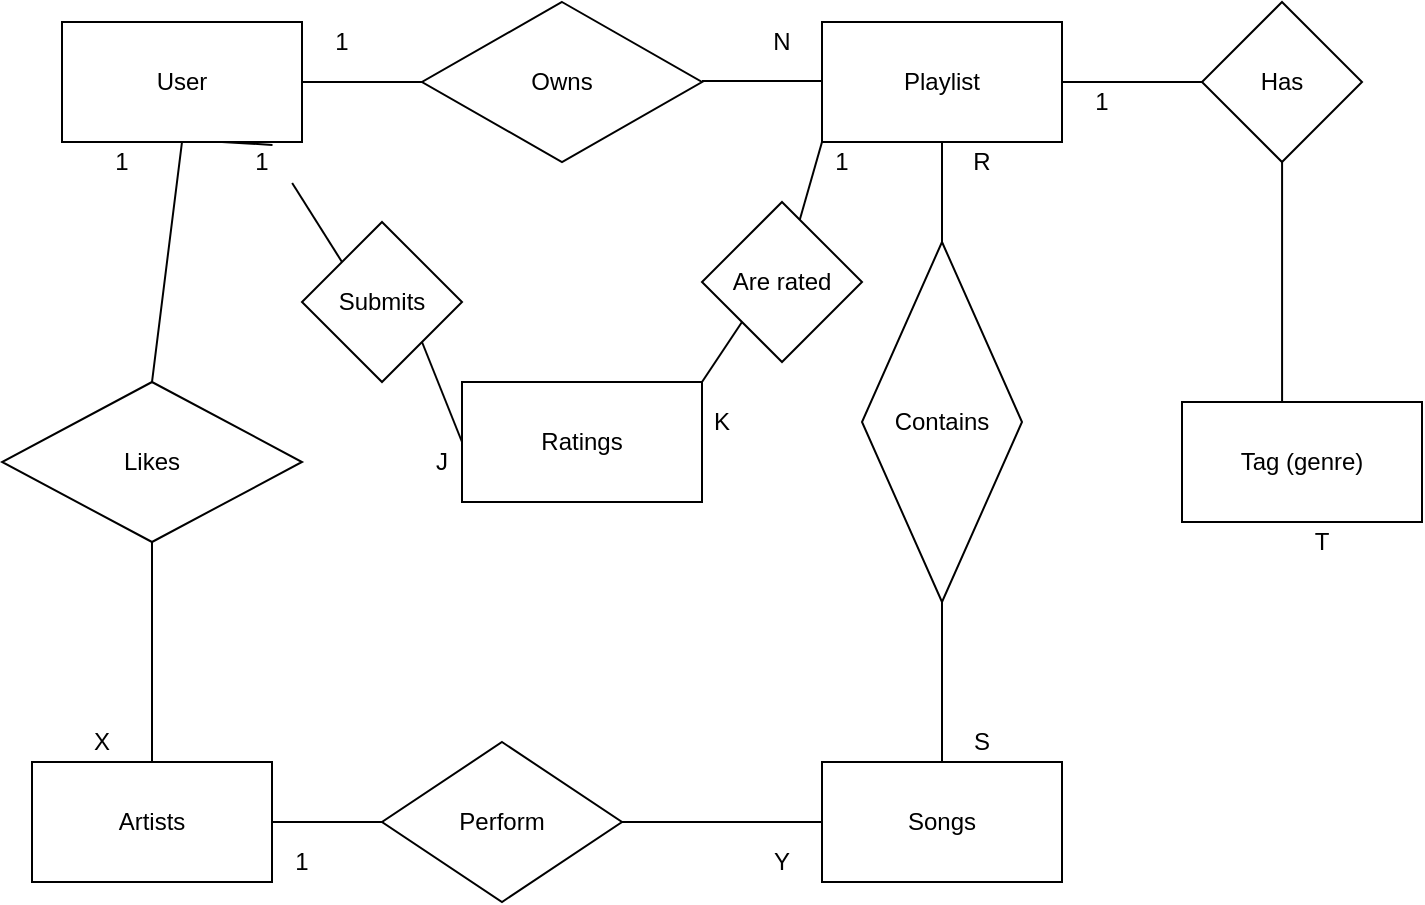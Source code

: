 <mxfile version="12.6.6" type="device"><diagram id="C5RBs43oDa-KdzZeNtuy" name="Page-1"><mxGraphModel dx="988" dy="632" grid="1" gridSize="10" guides="1" tooltips="1" connect="1" arrows="1" fold="1" page="1" pageScale="1" pageWidth="827" pageHeight="1169" math="0" shadow="0"><root><mxCell id="WIyWlLk6GJQsqaUBKTNV-0"/><mxCell id="WIyWlLk6GJQsqaUBKTNV-1" parent="WIyWlLk6GJQsqaUBKTNV-0"/><mxCell id="ZBCarf4nbqw0AknmFumi-13" style="edgeStyle=orthogonalEdgeStyle;rounded=0;orthogonalLoop=1;jettySize=auto;html=1;exitX=1;exitY=0.5;exitDx=0;exitDy=0;entryX=0;entryY=0.5;entryDx=0;entryDy=0;endArrow=none;endFill=0;" parent="WIyWlLk6GJQsqaUBKTNV-1" source="ZBCarf4nbqw0AknmFumi-3" target="ZBCarf4nbqw0AknmFumi-5" edge="1"><mxGeometry relative="1" as="geometry"/></mxCell><mxCell id="ZBCarf4nbqw0AknmFumi-3" value="User" style="rounded=0;whiteSpace=wrap;html=1;" parent="WIyWlLk6GJQsqaUBKTNV-1" vertex="1"><mxGeometry x="70" y="120" width="120" height="60" as="geometry"/></mxCell><mxCell id="ZBCarf4nbqw0AknmFumi-18" value="" style="edgeStyle=orthogonalEdgeStyle;rounded=0;orthogonalLoop=1;jettySize=auto;html=1;endArrow=none;endFill=0;" parent="WIyWlLk6GJQsqaUBKTNV-1" source="ZBCarf4nbqw0AknmFumi-24" target="ZBCarf4nbqw0AknmFumi-17" edge="1"><mxGeometry relative="1" as="geometry"><Array as="points"><mxPoint x="510" y="210"/><mxPoint x="510" y="210"/></Array></mxGeometry></mxCell><mxCell id="QiQay81E_IuYFBqlehbm-4" style="edgeStyle=orthogonalEdgeStyle;rounded=0;orthogonalLoop=1;jettySize=auto;html=1;exitX=1;exitY=0.5;exitDx=0;exitDy=0;entryX=0;entryY=0.5;entryDx=0;entryDy=0;endArrow=none;endFill=0;" parent="WIyWlLk6GJQsqaUBKTNV-1" source="ZBCarf4nbqw0AknmFumi-4" target="QiQay81E_IuYFBqlehbm-3" edge="1"><mxGeometry relative="1" as="geometry"/></mxCell><mxCell id="ZBCarf4nbqw0AknmFumi-4" value="Playlist" style="rounded=0;whiteSpace=wrap;html=1;" parent="WIyWlLk6GJQsqaUBKTNV-1" vertex="1"><mxGeometry x="450" y="120" width="120" height="60" as="geometry"/></mxCell><mxCell id="ZBCarf4nbqw0AknmFumi-5" value="Owns" style="rhombus;whiteSpace=wrap;html=1;" parent="WIyWlLk6GJQsqaUBKTNV-1" vertex="1"><mxGeometry x="250" y="110" width="140" height="80" as="geometry"/></mxCell><mxCell id="ZBCarf4nbqw0AknmFumi-15" style="edgeStyle=orthogonalEdgeStyle;rounded=0;orthogonalLoop=1;jettySize=auto;html=1;exitX=1;exitY=0.5;exitDx=0;exitDy=0;entryX=0;entryY=0.5;entryDx=0;entryDy=0;endArrow=none;endFill=0;" parent="WIyWlLk6GJQsqaUBKTNV-1" edge="1"><mxGeometry relative="1" as="geometry"><mxPoint x="390" y="149.5" as="sourcePoint"/><mxPoint x="450" y="149.5" as="targetPoint"/></mxGeometry></mxCell><mxCell id="ZBCarf4nbqw0AknmFumi-20" value="" style="edgeStyle=orthogonalEdgeStyle;rounded=0;orthogonalLoop=1;jettySize=auto;html=1;endArrow=none;endFill=0;" parent="WIyWlLk6GJQsqaUBKTNV-1" source="ZBCarf4nbqw0AknmFumi-17" edge="1"><mxGeometry relative="1" as="geometry"><mxPoint x="510" y="490" as="targetPoint"/></mxGeometry></mxCell><mxCell id="ZBCarf4nbqw0AknmFumi-17" value="Contains" style="rhombus;whiteSpace=wrap;html=1;" parent="WIyWlLk6GJQsqaUBKTNV-1" vertex="1"><mxGeometry x="470" y="230" width="80" height="180" as="geometry"/></mxCell><mxCell id="ZBCarf4nbqw0AknmFumi-21" value="Songs" style="rounded=0;whiteSpace=wrap;html=1;" parent="WIyWlLk6GJQsqaUBKTNV-1" vertex="1"><mxGeometry x="450" y="490" width="120" height="60" as="geometry"/></mxCell><mxCell id="ZBCarf4nbqw0AknmFumi-22" value="1" style="text;html=1;strokeColor=none;fillColor=none;align=center;verticalAlign=middle;whiteSpace=wrap;rounded=0;" parent="WIyWlLk6GJQsqaUBKTNV-1" vertex="1"><mxGeometry x="190" y="120" width="40" height="20" as="geometry"/></mxCell><mxCell id="ZBCarf4nbqw0AknmFumi-23" value="N" style="text;html=1;strokeColor=none;fillColor=none;align=center;verticalAlign=middle;whiteSpace=wrap;rounded=0;" parent="WIyWlLk6GJQsqaUBKTNV-1" vertex="1"><mxGeometry x="410" y="120" width="40" height="20" as="geometry"/></mxCell><mxCell id="ZBCarf4nbqw0AknmFumi-24" value="R" style="text;html=1;strokeColor=none;fillColor=none;align=center;verticalAlign=middle;whiteSpace=wrap;rounded=0;" parent="WIyWlLk6GJQsqaUBKTNV-1" vertex="1"><mxGeometry x="510" y="180" width="40" height="20" as="geometry"/></mxCell><mxCell id="ZBCarf4nbqw0AknmFumi-25" value="" style="edgeStyle=orthogonalEdgeStyle;rounded=0;orthogonalLoop=1;jettySize=auto;html=1;endArrow=none;endFill=0;" parent="WIyWlLk6GJQsqaUBKTNV-1" source="ZBCarf4nbqw0AknmFumi-4" edge="1"><mxGeometry relative="1" as="geometry"><mxPoint x="510" y="180" as="sourcePoint"/><mxPoint x="510" y="200" as="targetPoint"/></mxGeometry></mxCell><mxCell id="ZBCarf4nbqw0AknmFumi-26" value="S" style="text;html=1;strokeColor=none;fillColor=none;align=center;verticalAlign=middle;whiteSpace=wrap;rounded=0;" parent="WIyWlLk6GJQsqaUBKTNV-1" vertex="1"><mxGeometry x="510" y="470" width="40" height="20" as="geometry"/></mxCell><mxCell id="ZBCarf4nbqw0AknmFumi-27" value="Ratings" style="rounded=0;whiteSpace=wrap;html=1;" parent="WIyWlLk6GJQsqaUBKTNV-1" vertex="1"><mxGeometry x="270" y="300" width="120" height="60" as="geometry"/></mxCell><mxCell id="ZBCarf4nbqw0AknmFumi-29" value="Submits" style="rhombus;whiteSpace=wrap;html=1;" parent="WIyWlLk6GJQsqaUBKTNV-1" vertex="1"><mxGeometry x="190" y="220" width="80" height="80" as="geometry"/></mxCell><mxCell id="ZBCarf4nbqw0AknmFumi-30" value="Are rated" style="rhombus;whiteSpace=wrap;html=1;" parent="WIyWlLk6GJQsqaUBKTNV-1" vertex="1"><mxGeometry x="390" y="210" width="80" height="80" as="geometry"/></mxCell><mxCell id="ZBCarf4nbqw0AknmFumi-31" value="" style="endArrow=none;html=1;exitX=0;exitY=0;exitDx=0;exitDy=0;entryX=0.877;entryY=1.024;entryDx=0;entryDy=0;entryPerimeter=0;" parent="WIyWlLk6GJQsqaUBKTNV-1" source="XcTsZp_7RoY_Qfn9qwoV-18" edge="1" target="ZBCarf4nbqw0AknmFumi-3"><mxGeometry width="50" height="50" relative="1" as="geometry"><mxPoint x="80" y="230" as="sourcePoint"/><mxPoint x="130" y="120" as="targetPoint"/></mxGeometry></mxCell><mxCell id="ZBCarf4nbqw0AknmFumi-33" value="" style="endArrow=none;html=1;exitX=0;exitY=0.5;exitDx=0;exitDy=0;entryX=1;entryY=1;entryDx=0;entryDy=0;" parent="WIyWlLk6GJQsqaUBKTNV-1" edge="1" target="ZBCarf4nbqw0AknmFumi-29" source="ZBCarf4nbqw0AknmFumi-27"><mxGeometry width="50" height="50" relative="1" as="geometry"><mxPoint x="230" y="320" as="sourcePoint"/><mxPoint x="250" y="290" as="targetPoint"/></mxGeometry></mxCell><mxCell id="ZBCarf4nbqw0AknmFumi-34" value="" style="endArrow=none;html=1;entryX=0.25;entryY=0;entryDx=0;entryDy=0;" parent="WIyWlLk6GJQsqaUBKTNV-1" source="ZBCarf4nbqw0AknmFumi-30" edge="1" target="ZBCarf4nbqw0AknmFumi-39"><mxGeometry width="50" height="50" relative="1" as="geometry"><mxPoint x="480" y="230" as="sourcePoint"/><mxPoint x="450" y="180" as="targetPoint"/></mxGeometry></mxCell><mxCell id="ZBCarf4nbqw0AknmFumi-35" value="" style="endArrow=none;html=1;exitX=1;exitY=0;exitDx=0;exitDy=0;entryX=0;entryY=1;entryDx=0;entryDy=0;" parent="WIyWlLk6GJQsqaUBKTNV-1" source="ZBCarf4nbqw0AknmFumi-27" target="ZBCarf4nbqw0AknmFumi-30" edge="1"><mxGeometry width="50" height="50" relative="1" as="geometry"><mxPoint x="291.333" y="321.333" as="sourcePoint"/><mxPoint x="350" y="270" as="targetPoint"/></mxGeometry></mxCell><mxCell id="ZBCarf4nbqw0AknmFumi-36" value="1" style="text;html=1;strokeColor=none;fillColor=none;align=center;verticalAlign=middle;whiteSpace=wrap;rounded=0;" parent="WIyWlLk6GJQsqaUBKTNV-1" vertex="1"><mxGeometry x="80" y="180" width="40" height="20" as="geometry"/></mxCell><mxCell id="ZBCarf4nbqw0AknmFumi-37" value="J" style="text;html=1;strokeColor=none;fillColor=none;align=center;verticalAlign=middle;whiteSpace=wrap;rounded=0;" parent="WIyWlLk6GJQsqaUBKTNV-1" vertex="1"><mxGeometry x="240" y="330" width="40" height="20" as="geometry"/></mxCell><mxCell id="ZBCarf4nbqw0AknmFumi-38" value="K" style="text;html=1;strokeColor=none;fillColor=none;align=center;verticalAlign=middle;whiteSpace=wrap;rounded=0;" parent="WIyWlLk6GJQsqaUBKTNV-1" vertex="1"><mxGeometry x="380" y="310" width="40" height="20" as="geometry"/></mxCell><mxCell id="ZBCarf4nbqw0AknmFumi-39" value="1" style="text;html=1;strokeColor=none;fillColor=none;align=center;verticalAlign=middle;whiteSpace=wrap;rounded=0;" parent="WIyWlLk6GJQsqaUBKTNV-1" vertex="1"><mxGeometry x="440" y="180" width="40" height="20" as="geometry"/></mxCell><mxCell id="QiQay81E_IuYFBqlehbm-6" style="edgeStyle=orthogonalEdgeStyle;rounded=0;orthogonalLoop=1;jettySize=auto;html=1;entryX=0.417;entryY=0.033;entryDx=0;entryDy=0;entryPerimeter=0;endArrow=none;endFill=0;" parent="WIyWlLk6GJQsqaUBKTNV-1" source="QiQay81E_IuYFBqlehbm-3" target="QiQay81E_IuYFBqlehbm-5" edge="1"><mxGeometry relative="1" as="geometry"/></mxCell><mxCell id="QiQay81E_IuYFBqlehbm-3" value="Has" style="rhombus;whiteSpace=wrap;html=1;" parent="WIyWlLk6GJQsqaUBKTNV-1" vertex="1"><mxGeometry x="640" y="110" width="80" height="80" as="geometry"/></mxCell><mxCell id="QiQay81E_IuYFBqlehbm-5" value="Tag (genre)" style="rounded=0;whiteSpace=wrap;html=1;" parent="WIyWlLk6GJQsqaUBKTNV-1" vertex="1"><mxGeometry x="630" y="310" width="120" height="60" as="geometry"/></mxCell><mxCell id="XcTsZp_7RoY_Qfn9qwoV-0" value="Likes" style="rhombus;whiteSpace=wrap;html=1;" vertex="1" parent="WIyWlLk6GJQsqaUBKTNV-1"><mxGeometry x="40" y="300" width="150" height="80" as="geometry"/></mxCell><mxCell id="XcTsZp_7RoY_Qfn9qwoV-1" value="" style="endArrow=none;html=1;entryX=0.5;entryY=1;entryDx=0;entryDy=0;exitX=0.5;exitY=0;exitDx=0;exitDy=0;" edge="1" parent="WIyWlLk6GJQsqaUBKTNV-1" source="XcTsZp_7RoY_Qfn9qwoV-0" target="ZBCarf4nbqw0AknmFumi-3"><mxGeometry width="50" height="50" relative="1" as="geometry"><mxPoint x="265" y="350" as="sourcePoint"/><mxPoint x="100" y="230" as="targetPoint"/></mxGeometry></mxCell><mxCell id="XcTsZp_7RoY_Qfn9qwoV-2" value="" style="endArrow=none;html=1;exitX=0.5;exitY=1;exitDx=0;exitDy=0;entryX=0.5;entryY=0;entryDx=0;entryDy=0;" edge="1" parent="WIyWlLk6GJQsqaUBKTNV-1" source="XcTsZp_7RoY_Qfn9qwoV-0" target="XcTsZp_7RoY_Qfn9qwoV-3"><mxGeometry width="50" height="50" relative="1" as="geometry"><mxPoint x="342.5" y="370" as="sourcePoint"/><mxPoint x="120" y="440" as="targetPoint"/></mxGeometry></mxCell><mxCell id="XcTsZp_7RoY_Qfn9qwoV-3" value="Artists" style="rounded=0;whiteSpace=wrap;html=1;" vertex="1" parent="WIyWlLk6GJQsqaUBKTNV-1"><mxGeometry x="55" y="490" width="120" height="60" as="geometry"/></mxCell><mxCell id="XcTsZp_7RoY_Qfn9qwoV-6" value="Perform" style="rhombus;whiteSpace=wrap;html=1;" vertex="1" parent="WIyWlLk6GJQsqaUBKTNV-1"><mxGeometry x="230" y="480" width="120" height="80" as="geometry"/></mxCell><mxCell id="XcTsZp_7RoY_Qfn9qwoV-9" value="" style="endArrow=none;html=1;exitX=0;exitY=0.5;exitDx=0;exitDy=0;entryX=1;entryY=0.5;entryDx=0;entryDy=0;" edge="1" parent="WIyWlLk6GJQsqaUBKTNV-1" source="XcTsZp_7RoY_Qfn9qwoV-6" target="XcTsZp_7RoY_Qfn9qwoV-3"><mxGeometry width="50" height="50" relative="1" as="geometry"><mxPoint x="125" y="390" as="sourcePoint"/><mxPoint x="125" y="500" as="targetPoint"/></mxGeometry></mxCell><mxCell id="XcTsZp_7RoY_Qfn9qwoV-10" value="" style="endArrow=none;html=1;exitX=0;exitY=0.5;exitDx=0;exitDy=0;entryX=1;entryY=0.5;entryDx=0;entryDy=0;" edge="1" parent="WIyWlLk6GJQsqaUBKTNV-1" source="ZBCarf4nbqw0AknmFumi-21" target="XcTsZp_7RoY_Qfn9qwoV-6"><mxGeometry width="50" height="50" relative="1" as="geometry"><mxPoint x="417.5" y="530" as="sourcePoint"/><mxPoint x="362.5" y="530" as="targetPoint"/></mxGeometry></mxCell><mxCell id="XcTsZp_7RoY_Qfn9qwoV-11" value="X" style="text;html=1;strokeColor=none;fillColor=none;align=center;verticalAlign=middle;whiteSpace=wrap;rounded=0;" vertex="1" parent="WIyWlLk6GJQsqaUBKTNV-1"><mxGeometry x="70" y="470" width="40" height="20" as="geometry"/></mxCell><mxCell id="XcTsZp_7RoY_Qfn9qwoV-12" value="1" style="text;html=1;strokeColor=none;fillColor=none;align=center;verticalAlign=middle;whiteSpace=wrap;rounded=0;" vertex="1" parent="WIyWlLk6GJQsqaUBKTNV-1"><mxGeometry x="170" y="530" width="40" height="20" as="geometry"/></mxCell><mxCell id="XcTsZp_7RoY_Qfn9qwoV-13" value="Y" style="text;html=1;strokeColor=none;fillColor=none;align=center;verticalAlign=middle;whiteSpace=wrap;rounded=0;" vertex="1" parent="WIyWlLk6GJQsqaUBKTNV-1"><mxGeometry x="410" y="530" width="40" height="20" as="geometry"/></mxCell><mxCell id="XcTsZp_7RoY_Qfn9qwoV-15" value="1" style="text;html=1;strokeColor=none;fillColor=none;align=center;verticalAlign=middle;whiteSpace=wrap;rounded=0;" vertex="1" parent="WIyWlLk6GJQsqaUBKTNV-1"><mxGeometry x="570" y="150" width="40" height="20" as="geometry"/></mxCell><mxCell id="XcTsZp_7RoY_Qfn9qwoV-16" value="T" style="text;html=1;strokeColor=none;fillColor=none;align=center;verticalAlign=middle;whiteSpace=wrap;rounded=0;" vertex="1" parent="WIyWlLk6GJQsqaUBKTNV-1"><mxGeometry x="680" y="370" width="40" height="20" as="geometry"/></mxCell><mxCell id="XcTsZp_7RoY_Qfn9qwoV-18" value="1" style="text;html=1;strokeColor=none;fillColor=none;align=center;verticalAlign=middle;whiteSpace=wrap;rounded=0;" vertex="1" parent="WIyWlLk6GJQsqaUBKTNV-1"><mxGeometry x="150" y="180" width="40" height="20" as="geometry"/></mxCell><mxCell id="XcTsZp_7RoY_Qfn9qwoV-19" value="" style="endArrow=none;html=1;exitX=0;exitY=0;exitDx=0;exitDy=0;entryX=0.877;entryY=1.024;entryDx=0;entryDy=0;entryPerimeter=0;" edge="1" parent="WIyWlLk6GJQsqaUBKTNV-1" source="ZBCarf4nbqw0AknmFumi-29" target="XcTsZp_7RoY_Qfn9qwoV-18"><mxGeometry width="50" height="50" relative="1" as="geometry"><mxPoint x="210" y="240.0" as="sourcePoint"/><mxPoint x="175.24" y="181.44" as="targetPoint"/></mxGeometry></mxCell></root></mxGraphModel></diagram></mxfile>